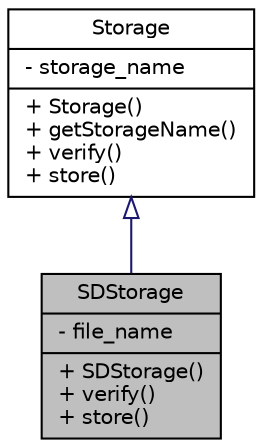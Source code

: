 digraph "SDStorage"
{
 // INTERACTIVE_SVG=YES
 // LATEX_PDF_SIZE
  bgcolor="transparent";
  edge [fontname="Helvetica",fontsize="10",labelfontname="Helvetica",labelfontsize="10"];
  node [fontname="Helvetica",fontsize="10",shape=record];
  Node1 [label="{SDStorage\n|- file_name\l|+ SDStorage()\l+ verify()\l+ store()\l}",height=0.2,width=0.4,color="black", fillcolor="grey75", style="filled", fontcolor="black",tooltip="Implementation of a Storage device to interface with an SD card."];
  Node2 -> Node1 [dir="back",color="midnightblue",fontsize="10",style="solid",arrowtail="onormal",fontname="Helvetica"];
  Node2 [label="{Storage\n|- storage_name\l|+ Storage()\l+ getStorageName()\l+ verify()\l+ store()\l}",height=0.2,width=0.4,color="black",URL="$classStorage.html",tooltip="Parent class for all data storage devices (sd card, radio, etc)"];
}
